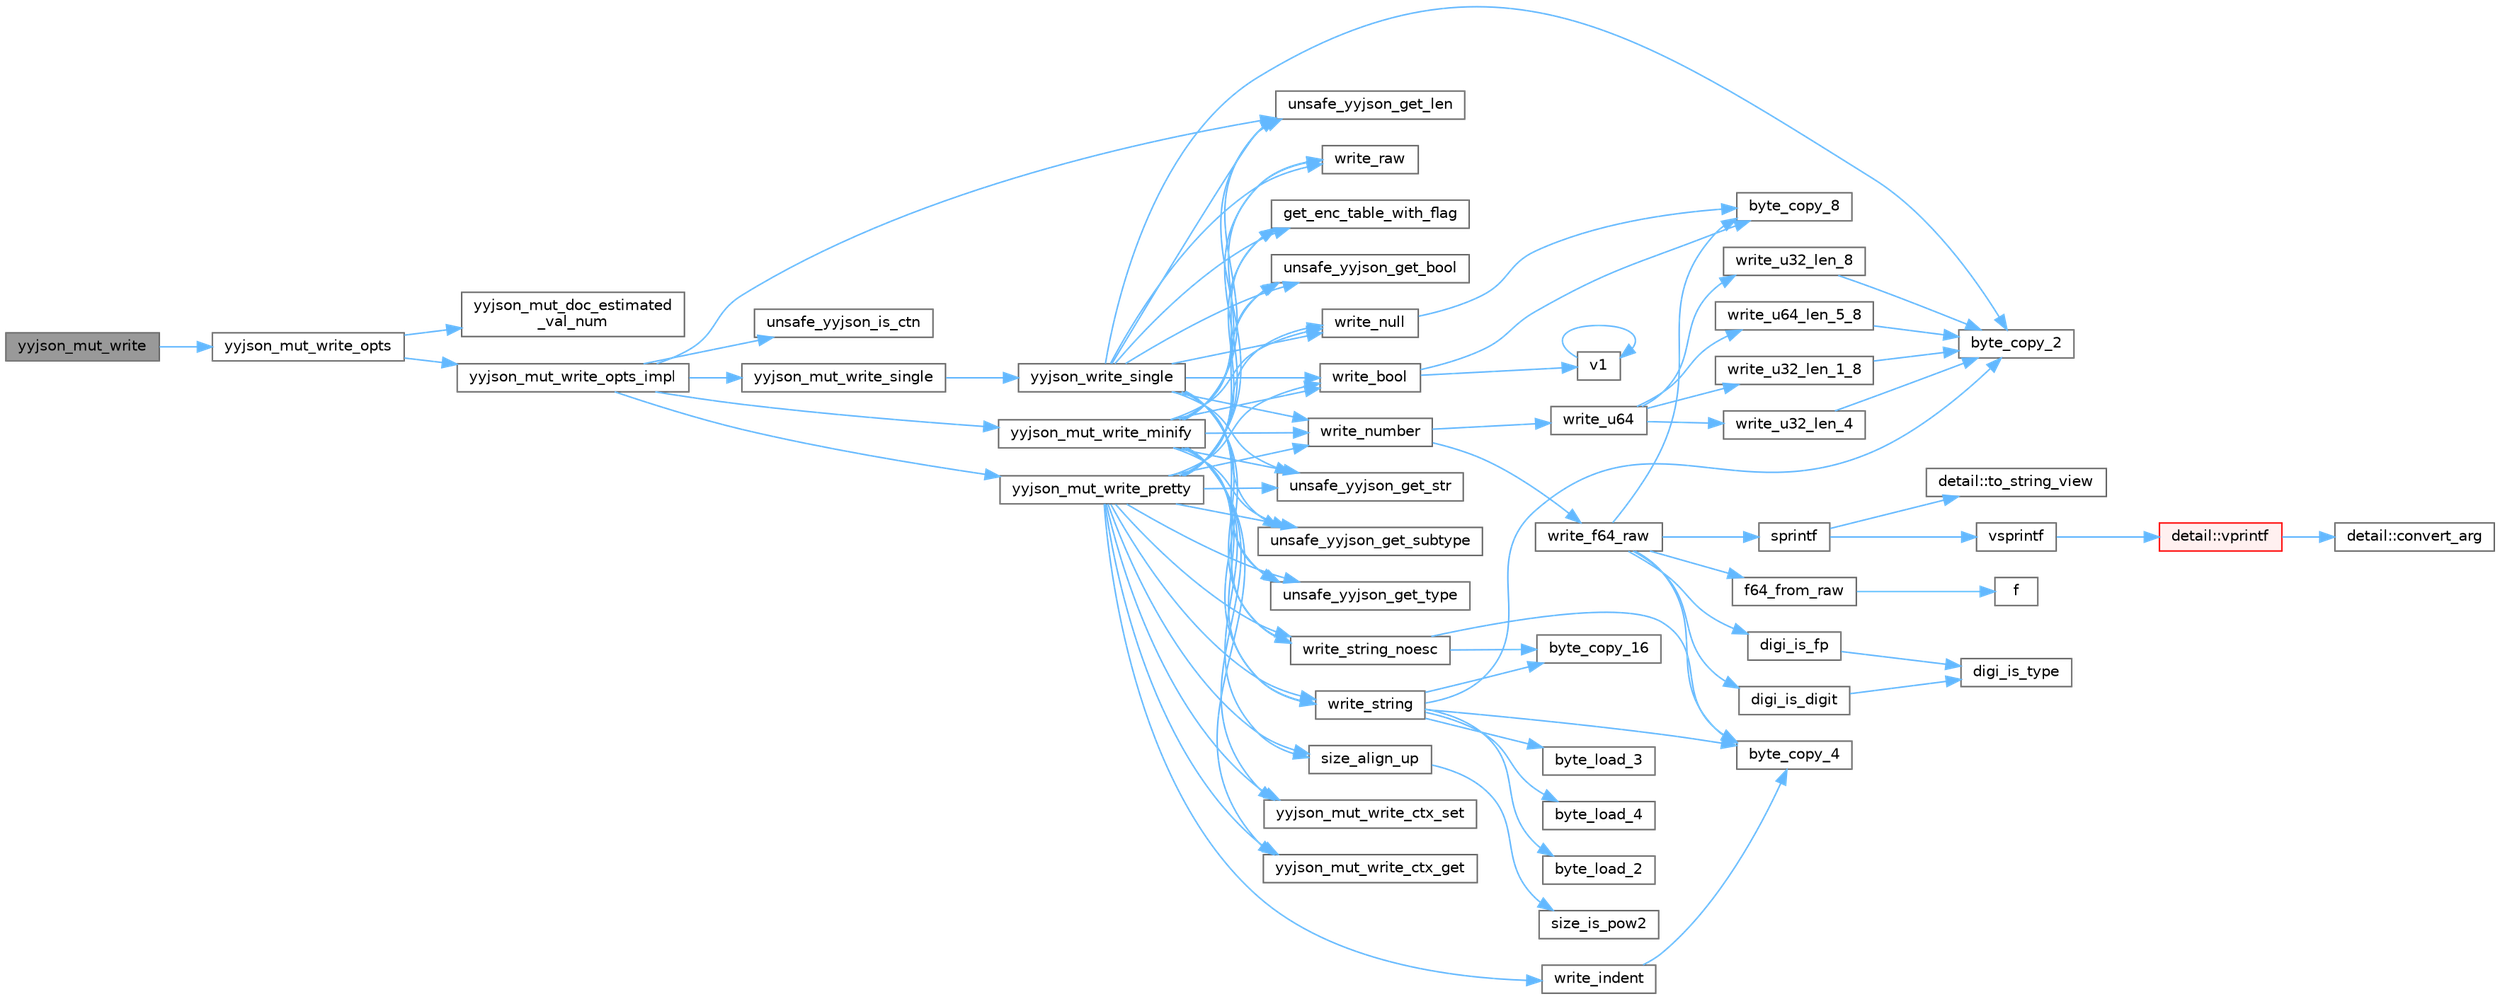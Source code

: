 digraph "yyjson_mut_write"
{
 // LATEX_PDF_SIZE
  bgcolor="transparent";
  edge [fontname=Helvetica,fontsize=10,labelfontname=Helvetica,labelfontsize=10];
  node [fontname=Helvetica,fontsize=10,shape=box,height=0.2,width=0.4];
  rankdir="LR";
  Node1 [id="Node000001",label="yyjson_mut_write",height=0.2,width=0.4,color="gray40", fillcolor="grey60", style="filled", fontcolor="black",tooltip=" "];
  Node1 -> Node2 [id="edge1_Node000001_Node000002",color="steelblue1",style="solid",tooltip=" "];
  Node2 [id="Node000002",label="yyjson_mut_write_opts",height=0.2,width=0.4,color="grey40", fillcolor="white", style="filled",URL="$yyjson_8c.html#a43932e149602ddfcd9257648ea36e553",tooltip=" "];
  Node2 -> Node3 [id="edge2_Node000002_Node000003",color="steelblue1",style="solid",tooltip=" "];
  Node3 [id="Node000003",label="yyjson_mut_doc_estimated\l_val_num",height=0.2,width=0.4,color="grey40", fillcolor="white", style="filled",URL="$yyjson_8c.html#ac9cfbe501c1317baf92c53571c7333ee",tooltip=" "];
  Node2 -> Node4 [id="edge3_Node000002_Node000004",color="steelblue1",style="solid",tooltip=" "];
  Node4 [id="Node000004",label="yyjson_mut_write_opts_impl",height=0.2,width=0.4,color="grey40", fillcolor="white", style="filled",URL="$yyjson_8c.html#a9419498fed912dda63693d15ff91c74c",tooltip=" "];
  Node4 -> Node5 [id="edge4_Node000004_Node000005",color="steelblue1",style="solid",tooltip=" "];
  Node5 [id="Node000005",label="unsafe_yyjson_get_len",height=0.2,width=0.4,color="grey40", fillcolor="white", style="filled",URL="$yyjson_8h.html#a445bf8a7f9981e4797bf95db944ddf8f",tooltip=" "];
  Node4 -> Node6 [id="edge5_Node000004_Node000006",color="steelblue1",style="solid",tooltip=" "];
  Node6 [id="Node000006",label="unsafe_yyjson_is_ctn",height=0.2,width=0.4,color="grey40", fillcolor="white", style="filled",URL="$yyjson_8h.html#afe1e8995e63d29297d569c4a848bf5a2",tooltip=" "];
  Node4 -> Node7 [id="edge6_Node000004_Node000007",color="steelblue1",style="solid",tooltip=" "];
  Node7 [id="Node000007",label="yyjson_mut_write_minify",height=0.2,width=0.4,color="grey40", fillcolor="white", style="filled",URL="$yyjson_8c.html#a41b0f7caeaed5e6075fdbad6e37daa44",tooltip=" "];
  Node7 -> Node8 [id="edge7_Node000007_Node000008",color="steelblue1",style="solid",tooltip=" "];
  Node8 [id="Node000008",label="get_enc_table_with_flag",height=0.2,width=0.4,color="grey40", fillcolor="white", style="filled",URL="$yyjson_8c.html#a4b810e39a1c70f479ea48f4b6be239b0",tooltip=" "];
  Node7 -> Node9 [id="edge8_Node000007_Node000009",color="steelblue1",style="solid",tooltip=" "];
  Node9 [id="Node000009",label="size_align_up",height=0.2,width=0.4,color="grey40", fillcolor="white", style="filled",URL="$yyjson_8c.html#aee0ecba3f0e01a145a4bd084c40b53b6",tooltip=" "];
  Node9 -> Node10 [id="edge9_Node000009_Node000010",color="steelblue1",style="solid",tooltip=" "];
  Node10 [id="Node000010",label="size_is_pow2",height=0.2,width=0.4,color="grey40", fillcolor="white", style="filled",URL="$yyjson_8c.html#a9c435a75a5fc566d5382ba2646704a18",tooltip=" "];
  Node7 -> Node11 [id="edge10_Node000007_Node000011",color="steelblue1",style="solid",tooltip=" "];
  Node11 [id="Node000011",label="unsafe_yyjson_get_bool",height=0.2,width=0.4,color="grey40", fillcolor="white", style="filled",URL="$yyjson_8h.html#a3ef8c1e13a7f67eead2d945125769f90",tooltip=" "];
  Node7 -> Node5 [id="edge11_Node000007_Node000005",color="steelblue1",style="solid",tooltip=" "];
  Node7 -> Node12 [id="edge12_Node000007_Node000012",color="steelblue1",style="solid",tooltip=" "];
  Node12 [id="Node000012",label="unsafe_yyjson_get_str",height=0.2,width=0.4,color="grey40", fillcolor="white", style="filled",URL="$yyjson_8h.html#a879b3c14194afd5b60d663640998c020",tooltip=" "];
  Node7 -> Node13 [id="edge13_Node000007_Node000013",color="steelblue1",style="solid",tooltip=" "];
  Node13 [id="Node000013",label="unsafe_yyjson_get_subtype",height=0.2,width=0.4,color="grey40", fillcolor="white", style="filled",URL="$yyjson_8h.html#a735848e46f26bfe3dfb333c7f890205e",tooltip=" "];
  Node7 -> Node14 [id="edge14_Node000007_Node000014",color="steelblue1",style="solid",tooltip=" "];
  Node14 [id="Node000014",label="unsafe_yyjson_get_type",height=0.2,width=0.4,color="grey40", fillcolor="white", style="filled",URL="$yyjson_8h.html#a25aa2b2a33dccb9af7da4576b3cbe6ab",tooltip=" "];
  Node7 -> Node15 [id="edge15_Node000007_Node000015",color="steelblue1",style="solid",tooltip=" "];
  Node15 [id="Node000015",label="write_bool",height=0.2,width=0.4,color="grey40", fillcolor="white", style="filled",URL="$yyjson_8c.html#a8f48aafc5963521f3da75e2448f0d084",tooltip=" "];
  Node15 -> Node16 [id="edge16_Node000015_Node000016",color="steelblue1",style="solid",tooltip=" "];
  Node16 [id="Node000016",label="byte_copy_8",height=0.2,width=0.4,color="grey40", fillcolor="white", style="filled",URL="$yyjson_8c.html#a03dd49c937c12d9a85deaac184d25eb9",tooltip=" "];
  Node15 -> Node17 [id="edge17_Node000015_Node000017",color="steelblue1",style="solid",tooltip=" "];
  Node17 [id="Node000017",label="v1",height=0.2,width=0.4,color="grey40", fillcolor="white", style="filled",URL="$_tutorial___reshape_mat2_vec_8cpp.html#a10bd710692c91bc238f2e1da77730678",tooltip=" "];
  Node17 -> Node17 [id="edge18_Node000017_Node000017",color="steelblue1",style="solid",tooltip=" "];
  Node7 -> Node18 [id="edge19_Node000007_Node000018",color="steelblue1",style="solid",tooltip=" "];
  Node18 [id="Node000018",label="write_null",height=0.2,width=0.4,color="grey40", fillcolor="white", style="filled",URL="$yyjson_8c.html#a9ab2502373a7c2ad7decc10b76c47043",tooltip=" "];
  Node18 -> Node16 [id="edge20_Node000018_Node000016",color="steelblue1",style="solid",tooltip=" "];
  Node7 -> Node19 [id="edge21_Node000007_Node000019",color="steelblue1",style="solid",tooltip=" "];
  Node19 [id="Node000019",label="write_number",height=0.2,width=0.4,color="grey40", fillcolor="white", style="filled",URL="$yyjson_8c.html#a7a6eb98c82d060a1b4b1b25ae9169770",tooltip=" "];
  Node19 -> Node20 [id="edge22_Node000019_Node000020",color="steelblue1",style="solid",tooltip=" "];
  Node20 [id="Node000020",label="write_f64_raw",height=0.2,width=0.4,color="grey40", fillcolor="white", style="filled",URL="$yyjson_8c.html#a429024eddbd3335464adf309aef2db7f",tooltip=" "];
  Node20 -> Node21 [id="edge23_Node000020_Node000021",color="steelblue1",style="solid",tooltip=" "];
  Node21 [id="Node000021",label="byte_copy_4",height=0.2,width=0.4,color="grey40", fillcolor="white", style="filled",URL="$yyjson_8c.html#a98219967baeab34ab615b4ccda0df146",tooltip=" "];
  Node20 -> Node16 [id="edge24_Node000020_Node000016",color="steelblue1",style="solid",tooltip=" "];
  Node20 -> Node22 [id="edge25_Node000020_Node000022",color="steelblue1",style="solid",tooltip=" "];
  Node22 [id="Node000022",label="digi_is_digit",height=0.2,width=0.4,color="grey40", fillcolor="white", style="filled",URL="$yyjson_8c.html#ac16e36c200b16a17041aac1ed37276d7",tooltip=" "];
  Node22 -> Node23 [id="edge26_Node000022_Node000023",color="steelblue1",style="solid",tooltip=" "];
  Node23 [id="Node000023",label="digi_is_type",height=0.2,width=0.4,color="grey40", fillcolor="white", style="filled",URL="$yyjson_8c.html#aae236fd488306e08c5844189ad6d6570",tooltip=" "];
  Node20 -> Node24 [id="edge27_Node000020_Node000024",color="steelblue1",style="solid",tooltip=" "];
  Node24 [id="Node000024",label="digi_is_fp",height=0.2,width=0.4,color="grey40", fillcolor="white", style="filled",URL="$yyjson_8c.html#ac38bca46c8cbb1107ca4188d2eb4fcbe",tooltip=" "];
  Node24 -> Node23 [id="edge28_Node000024_Node000023",color="steelblue1",style="solid",tooltip=" "];
  Node20 -> Node25 [id="edge29_Node000020_Node000025",color="steelblue1",style="solid",tooltip=" "];
  Node25 [id="Node000025",label="f64_from_raw",height=0.2,width=0.4,color="grey40", fillcolor="white", style="filled",URL="$yyjson_8c.html#a7d61d2afe6fefb1935af9086d95ee8a8",tooltip=" "];
  Node25 -> Node26 [id="edge30_Node000025_Node000026",color="steelblue1",style="solid",tooltip=" "];
  Node26 [id="Node000026",label="f",height=0.2,width=0.4,color="grey40", fillcolor="white", style="filled",URL="$cxx11__tensor__map_8cpp.html#a7f507fea02198f6cb81c86640c7b1a4e",tooltip=" "];
  Node20 -> Node27 [id="edge31_Node000020_Node000027",color="steelblue1",style="solid",tooltip=" "];
  Node27 [id="Node000027",label="sprintf",height=0.2,width=0.4,color="grey40", fillcolor="white", style="filled",URL="$printf_8h.html#aa7d2e7e454d3fe606a71504a119dc894",tooltip=" "];
  Node27 -> Node28 [id="edge32_Node000027_Node000028",color="steelblue1",style="solid",tooltip=" "];
  Node28 [id="Node000028",label="detail::to_string_view",height=0.2,width=0.4,color="grey40", fillcolor="white", style="filled",URL="$namespacedetail.html#abeae79fa3e1eded2d8fbd56cc9f0960e",tooltip=" "];
  Node27 -> Node29 [id="edge33_Node000027_Node000029",color="steelblue1",style="solid",tooltip=" "];
  Node29 [id="Node000029",label="vsprintf",height=0.2,width=0.4,color="grey40", fillcolor="white", style="filled",URL="$printf_8h.html#a5e1075a6c1fce5050424f97a2fac648f",tooltip=" "];
  Node29 -> Node30 [id="edge34_Node000029_Node000030",color="steelblue1",style="solid",tooltip=" "];
  Node30 [id="Node000030",label="detail::vprintf",height=0.2,width=0.4,color="red", fillcolor="#FFF0F0", style="filled",URL="$namespacedetail.html#a1c8c2218e4c822aa8f743fb9c573717f",tooltip=" "];
  Node30 -> Node31 [id="edge35_Node000030_Node000031",color="steelblue1",style="solid",tooltip=" "];
  Node31 [id="Node000031",label="detail::convert_arg",height=0.2,width=0.4,color="grey40", fillcolor="white", style="filled",URL="$namespacedetail.html#a03c11572c9a664266d6925f327dec7f3",tooltip=" "];
  Node19 -> Node57 [id="edge36_Node000019_Node000057",color="steelblue1",style="solid",tooltip=" "];
  Node57 [id="Node000057",label="write_u64",height=0.2,width=0.4,color="grey40", fillcolor="white", style="filled",URL="$yyjson_8c.html#aa2f06c8a20b378eb29cfe95d0af5c95e",tooltip=" "];
  Node57 -> Node58 [id="edge37_Node000057_Node000058",color="steelblue1",style="solid",tooltip=" "];
  Node58 [id="Node000058",label="write_u32_len_1_8",height=0.2,width=0.4,color="grey40", fillcolor="white", style="filled",URL="$yyjson_8c.html#a5a7d8b8a37067ca47adb0b419814ef9a",tooltip=" "];
  Node58 -> Node59 [id="edge38_Node000058_Node000059",color="steelblue1",style="solid",tooltip=" "];
  Node59 [id="Node000059",label="byte_copy_2",height=0.2,width=0.4,color="grey40", fillcolor="white", style="filled",URL="$yyjson_8c.html#ac6a11726824f52b6413a67488f5a3152",tooltip=" "];
  Node57 -> Node60 [id="edge39_Node000057_Node000060",color="steelblue1",style="solid",tooltip=" "];
  Node60 [id="Node000060",label="write_u32_len_4",height=0.2,width=0.4,color="grey40", fillcolor="white", style="filled",URL="$yyjson_8c.html#ae5ef2b18cbf8ab8c261b23aab6d3bea3",tooltip=" "];
  Node60 -> Node59 [id="edge40_Node000060_Node000059",color="steelblue1",style="solid",tooltip=" "];
  Node57 -> Node61 [id="edge41_Node000057_Node000061",color="steelblue1",style="solid",tooltip=" "];
  Node61 [id="Node000061",label="write_u32_len_8",height=0.2,width=0.4,color="grey40", fillcolor="white", style="filled",URL="$yyjson_8c.html#ab1d9fcbafc860e770ed5aa9fc70577fc",tooltip=" "];
  Node61 -> Node59 [id="edge42_Node000061_Node000059",color="steelblue1",style="solid",tooltip=" "];
  Node57 -> Node62 [id="edge43_Node000057_Node000062",color="steelblue1",style="solid",tooltip=" "];
  Node62 [id="Node000062",label="write_u64_len_5_8",height=0.2,width=0.4,color="grey40", fillcolor="white", style="filled",URL="$yyjson_8c.html#a5b33c978167aa4a5c34d27715c133757",tooltip=" "];
  Node62 -> Node59 [id="edge44_Node000062_Node000059",color="steelblue1",style="solid",tooltip=" "];
  Node7 -> Node63 [id="edge45_Node000007_Node000063",color="steelblue1",style="solid",tooltip=" "];
  Node63 [id="Node000063",label="write_raw",height=0.2,width=0.4,color="grey40", fillcolor="white", style="filled",URL="$yyjson_8c.html#a595a43099038f73ab0af2b4209b1f0fd",tooltip=" "];
  Node7 -> Node64 [id="edge46_Node000007_Node000064",color="steelblue1",style="solid",tooltip=" "];
  Node64 [id="Node000064",label="write_string",height=0.2,width=0.4,color="grey40", fillcolor="white", style="filled",URL="$yyjson_8c.html#a1aadf662e6fc22a6419db27146e38472",tooltip=" "];
  Node64 -> Node65 [id="edge47_Node000064_Node000065",color="steelblue1",style="solid",tooltip=" "];
  Node65 [id="Node000065",label="byte_copy_16",height=0.2,width=0.4,color="grey40", fillcolor="white", style="filled",URL="$yyjson_8c.html#a1720d43cc1ae5984a4e5751dbe7301a0",tooltip=" "];
  Node64 -> Node59 [id="edge48_Node000064_Node000059",color="steelblue1",style="solid",tooltip=" "];
  Node64 -> Node21 [id="edge49_Node000064_Node000021",color="steelblue1",style="solid",tooltip=" "];
  Node64 -> Node66 [id="edge50_Node000064_Node000066",color="steelblue1",style="solid",tooltip=" "];
  Node66 [id="Node000066",label="byte_load_2",height=0.2,width=0.4,color="grey40", fillcolor="white", style="filled",URL="$yyjson_8c.html#abd106e94ebb52b1b9c0e79e2246f24bd",tooltip=" "];
  Node64 -> Node67 [id="edge51_Node000064_Node000067",color="steelblue1",style="solid",tooltip=" "];
  Node67 [id="Node000067",label="byte_load_3",height=0.2,width=0.4,color="grey40", fillcolor="white", style="filled",URL="$yyjson_8c.html#a31005a45113248534b4ae663dc0a85f3",tooltip=" "];
  Node64 -> Node68 [id="edge52_Node000064_Node000068",color="steelblue1",style="solid",tooltip=" "];
  Node68 [id="Node000068",label="byte_load_4",height=0.2,width=0.4,color="grey40", fillcolor="white", style="filled",URL="$yyjson_8c.html#a87c460a03bebacd0dcdad97440488c2b",tooltip=" "];
  Node7 -> Node69 [id="edge53_Node000007_Node000069",color="steelblue1",style="solid",tooltip=" "];
  Node69 [id="Node000069",label="write_string_noesc",height=0.2,width=0.4,color="grey40", fillcolor="white", style="filled",URL="$yyjson_8c.html#ab1d27351bed7d1f6f632f75dcf9846de",tooltip=" "];
  Node69 -> Node65 [id="edge54_Node000069_Node000065",color="steelblue1",style="solid",tooltip=" "];
  Node69 -> Node21 [id="edge55_Node000069_Node000021",color="steelblue1",style="solid",tooltip=" "];
  Node7 -> Node70 [id="edge56_Node000007_Node000070",color="steelblue1",style="solid",tooltip=" "];
  Node70 [id="Node000070",label="yyjson_mut_write_ctx_get",height=0.2,width=0.4,color="grey40", fillcolor="white", style="filled",URL="$yyjson_8c.html#a7330d6789bda008b50a3a964e17629c4",tooltip=" "];
  Node7 -> Node71 [id="edge57_Node000007_Node000071",color="steelblue1",style="solid",tooltip=" "];
  Node71 [id="Node000071",label="yyjson_mut_write_ctx_set",height=0.2,width=0.4,color="grey40", fillcolor="white", style="filled",URL="$yyjson_8c.html#ad170c12cec69275d5f79d760bd3b1a0a",tooltip=" "];
  Node4 -> Node72 [id="edge58_Node000004_Node000072",color="steelblue1",style="solid",tooltip=" "];
  Node72 [id="Node000072",label="yyjson_mut_write_pretty",height=0.2,width=0.4,color="grey40", fillcolor="white", style="filled",URL="$yyjson_8c.html#a5bd41dfbb867b6521e1f7571f3615b0f",tooltip=" "];
  Node72 -> Node8 [id="edge59_Node000072_Node000008",color="steelblue1",style="solid",tooltip=" "];
  Node72 -> Node9 [id="edge60_Node000072_Node000009",color="steelblue1",style="solid",tooltip=" "];
  Node72 -> Node11 [id="edge61_Node000072_Node000011",color="steelblue1",style="solid",tooltip=" "];
  Node72 -> Node5 [id="edge62_Node000072_Node000005",color="steelblue1",style="solid",tooltip=" "];
  Node72 -> Node12 [id="edge63_Node000072_Node000012",color="steelblue1",style="solid",tooltip=" "];
  Node72 -> Node13 [id="edge64_Node000072_Node000013",color="steelblue1",style="solid",tooltip=" "];
  Node72 -> Node14 [id="edge65_Node000072_Node000014",color="steelblue1",style="solid",tooltip=" "];
  Node72 -> Node15 [id="edge66_Node000072_Node000015",color="steelblue1",style="solid",tooltip=" "];
  Node72 -> Node73 [id="edge67_Node000072_Node000073",color="steelblue1",style="solid",tooltip=" "];
  Node73 [id="Node000073",label="write_indent",height=0.2,width=0.4,color="grey40", fillcolor="white", style="filled",URL="$yyjson_8c.html#ac6e21689f9ccf3981672a321d7d02e47",tooltip=" "];
  Node73 -> Node21 [id="edge68_Node000073_Node000021",color="steelblue1",style="solid",tooltip=" "];
  Node72 -> Node18 [id="edge69_Node000072_Node000018",color="steelblue1",style="solid",tooltip=" "];
  Node72 -> Node19 [id="edge70_Node000072_Node000019",color="steelblue1",style="solid",tooltip=" "];
  Node72 -> Node63 [id="edge71_Node000072_Node000063",color="steelblue1",style="solid",tooltip=" "];
  Node72 -> Node64 [id="edge72_Node000072_Node000064",color="steelblue1",style="solid",tooltip=" "];
  Node72 -> Node69 [id="edge73_Node000072_Node000069",color="steelblue1",style="solid",tooltip=" "];
  Node72 -> Node70 [id="edge74_Node000072_Node000070",color="steelblue1",style="solid",tooltip=" "];
  Node72 -> Node71 [id="edge75_Node000072_Node000071",color="steelblue1",style="solid",tooltip=" "];
  Node4 -> Node74 [id="edge76_Node000004_Node000074",color="steelblue1",style="solid",tooltip=" "];
  Node74 [id="Node000074",label="yyjson_mut_write_single",height=0.2,width=0.4,color="grey40", fillcolor="white", style="filled",URL="$yyjson_8c.html#a6453eece4aede41c7d909075ad2980e0",tooltip=" "];
  Node74 -> Node75 [id="edge77_Node000074_Node000075",color="steelblue1",style="solid",tooltip=" "];
  Node75 [id="Node000075",label="yyjson_write_single",height=0.2,width=0.4,color="grey40", fillcolor="white", style="filled",URL="$yyjson_8c.html#a083e9d39ef4daa8ddc5c6474ccf5e468",tooltip=" "];
  Node75 -> Node59 [id="edge78_Node000075_Node000059",color="steelblue1",style="solid",tooltip=" "];
  Node75 -> Node8 [id="edge79_Node000075_Node000008",color="steelblue1",style="solid",tooltip=" "];
  Node75 -> Node11 [id="edge80_Node000075_Node000011",color="steelblue1",style="solid",tooltip=" "];
  Node75 -> Node5 [id="edge81_Node000075_Node000005",color="steelblue1",style="solid",tooltip=" "];
  Node75 -> Node12 [id="edge82_Node000075_Node000012",color="steelblue1",style="solid",tooltip=" "];
  Node75 -> Node13 [id="edge83_Node000075_Node000013",color="steelblue1",style="solid",tooltip=" "];
  Node75 -> Node14 [id="edge84_Node000075_Node000014",color="steelblue1",style="solid",tooltip=" "];
  Node75 -> Node15 [id="edge85_Node000075_Node000015",color="steelblue1",style="solid",tooltip=" "];
  Node75 -> Node18 [id="edge86_Node000075_Node000018",color="steelblue1",style="solid",tooltip=" "];
  Node75 -> Node19 [id="edge87_Node000075_Node000019",color="steelblue1",style="solid",tooltip=" "];
  Node75 -> Node63 [id="edge88_Node000075_Node000063",color="steelblue1",style="solid",tooltip=" "];
  Node75 -> Node64 [id="edge89_Node000075_Node000064",color="steelblue1",style="solid",tooltip=" "];
  Node75 -> Node69 [id="edge90_Node000075_Node000069",color="steelblue1",style="solid",tooltip=" "];
}
